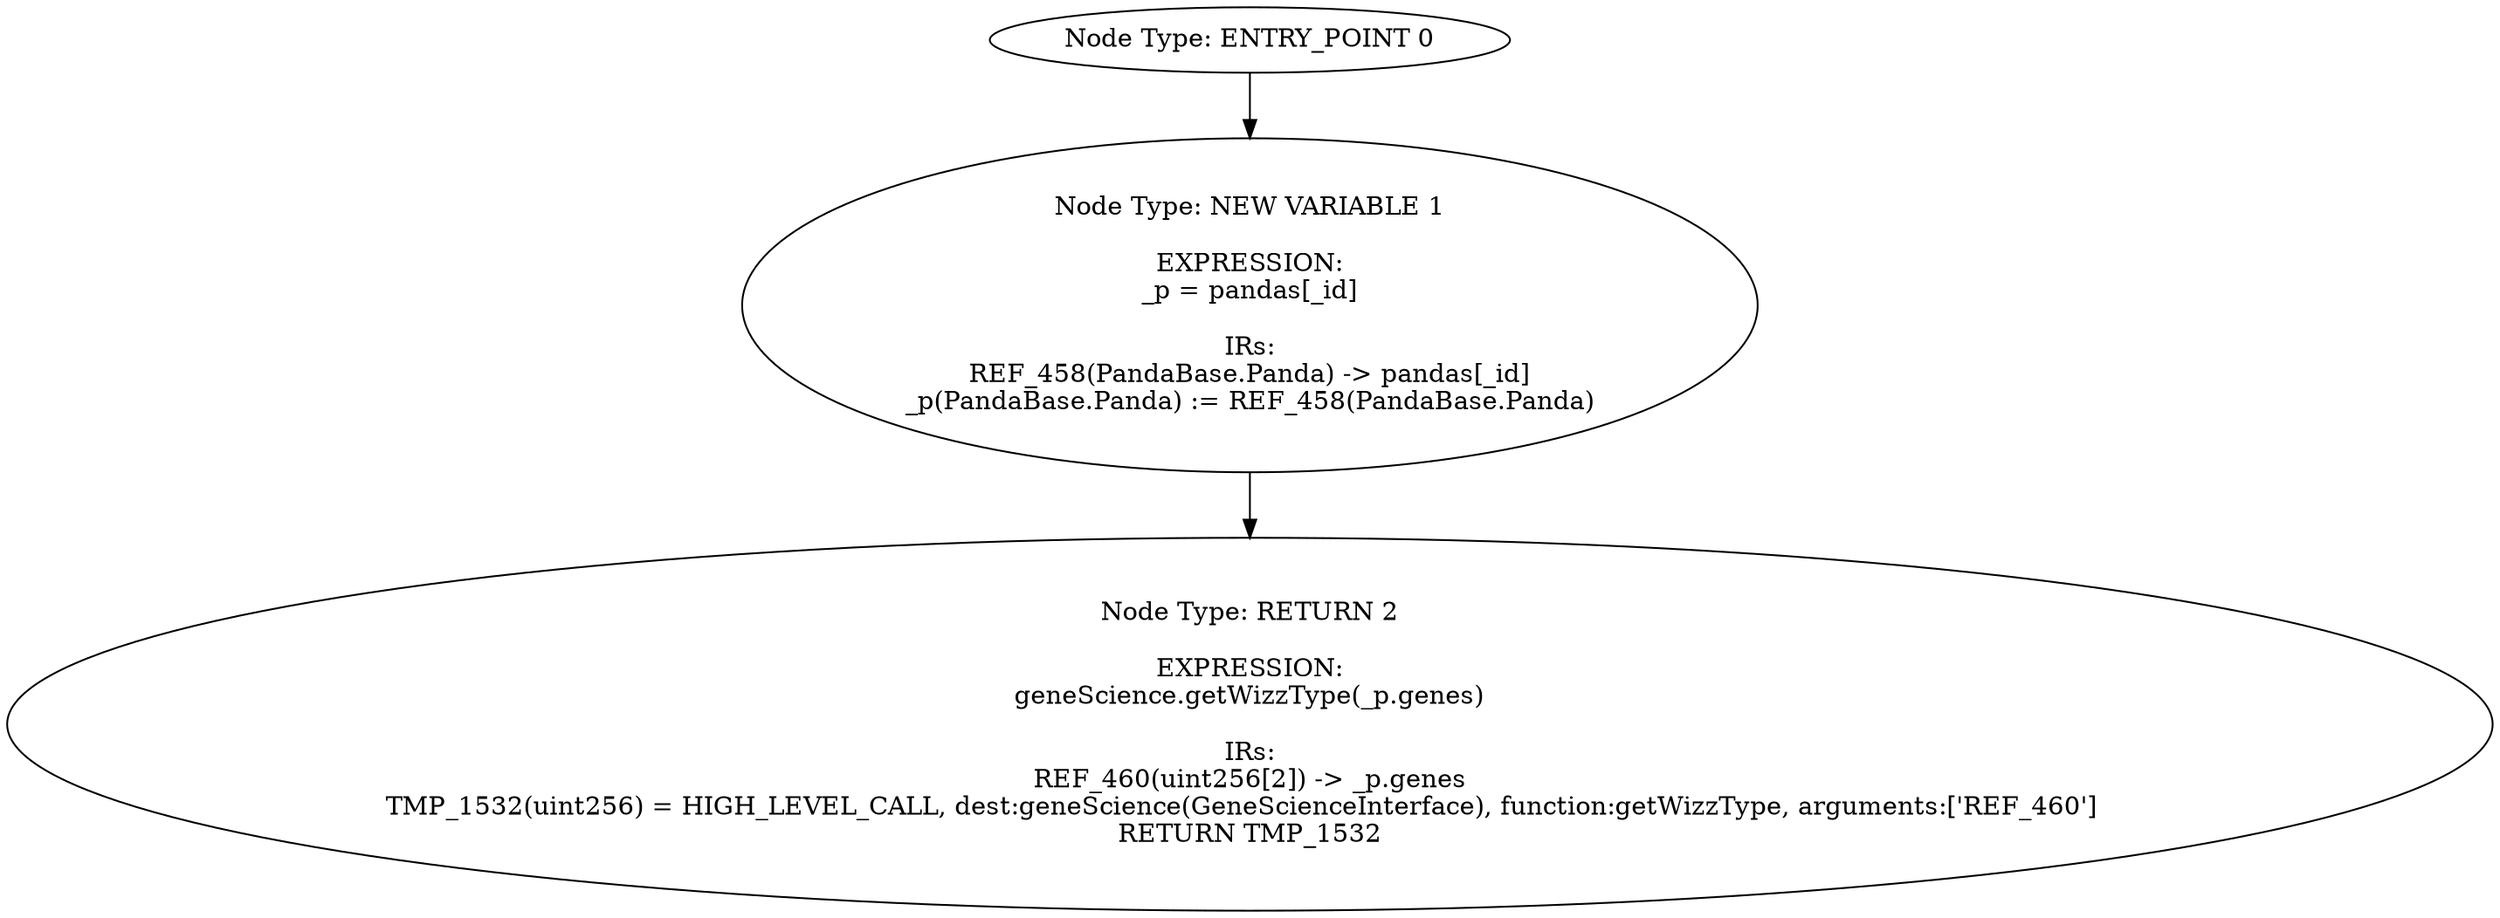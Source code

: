 digraph{
0[label="Node Type: ENTRY_POINT 0
"];
0->1;
1[label="Node Type: NEW VARIABLE 1

EXPRESSION:
_p = pandas[_id]

IRs:
REF_458(PandaBase.Panda) -> pandas[_id]
_p(PandaBase.Panda) := REF_458(PandaBase.Panda)"];
1->2;
2[label="Node Type: RETURN 2

EXPRESSION:
geneScience.getWizzType(_p.genes)

IRs:
REF_460(uint256[2]) -> _p.genes
TMP_1532(uint256) = HIGH_LEVEL_CALL, dest:geneScience(GeneScienceInterface), function:getWizzType, arguments:['REF_460']  
RETURN TMP_1532"];
}
